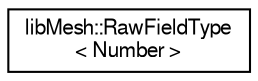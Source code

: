 digraph "Graphical Class Hierarchy"
{
  edge [fontname="FreeSans",fontsize="10",labelfontname="FreeSans",labelfontsize="10"];
  node [fontname="FreeSans",fontsize="10",shape=record];
  rankdir="LR";
  Node1 [label="libMesh::RawFieldType\l\< Number \>",height=0.2,width=0.4,color="black", fillcolor="white", style="filled",URL="$structlibMesh_1_1RawFieldType_3_01Number_01_4.html"];
}
